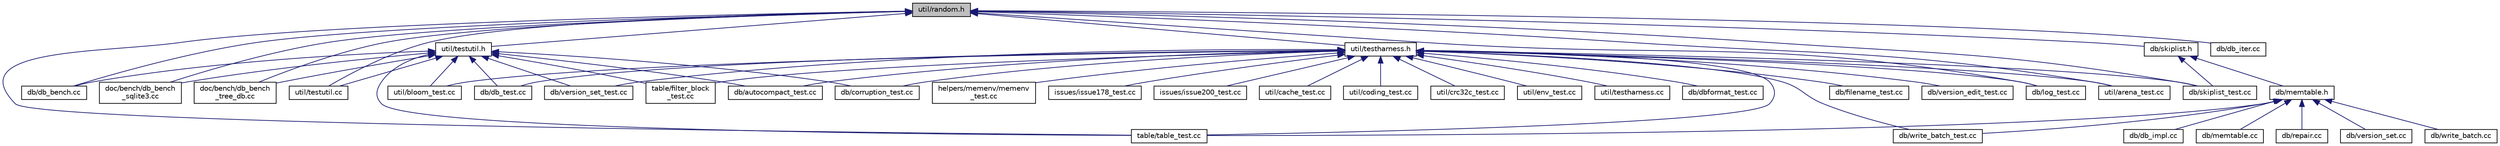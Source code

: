 digraph "util/random.h"
{
  edge [fontname="Helvetica",fontsize="10",labelfontname="Helvetica",labelfontsize="10"];
  node [fontname="Helvetica",fontsize="10",shape=record];
  Node1 [label="util/random.h",height=0.2,width=0.4,color="black", fillcolor="grey75", style="filled" fontcolor="black"];
  Node1 -> Node2 [dir="back",color="midnightblue",fontsize="10",style="solid"];
  Node2 [label="util/testharness.h",height=0.2,width=0.4,color="black", fillcolor="white", style="filled",URL="$testharness_8h.html"];
  Node2 -> Node3 [dir="back",color="midnightblue",fontsize="10",style="solid"];
  Node3 [label="db/autocompact_test.cc",height=0.2,width=0.4,color="black", fillcolor="white", style="filled",URL="$autocompact__test_8cc.html"];
  Node2 -> Node4 [dir="back",color="midnightblue",fontsize="10",style="solid"];
  Node4 [label="db/corruption_test.cc",height=0.2,width=0.4,color="black", fillcolor="white", style="filled",URL="$corruption__test_8cc.html"];
  Node2 -> Node5 [dir="back",color="midnightblue",fontsize="10",style="solid"];
  Node5 [label="db/db_test.cc",height=0.2,width=0.4,color="black", fillcolor="white", style="filled",URL="$db__test_8cc.html"];
  Node2 -> Node6 [dir="back",color="midnightblue",fontsize="10",style="solid"];
  Node6 [label="db/dbformat_test.cc",height=0.2,width=0.4,color="black", fillcolor="white", style="filled",URL="$dbformat__test_8cc.html"];
  Node2 -> Node7 [dir="back",color="midnightblue",fontsize="10",style="solid"];
  Node7 [label="db/filename_test.cc",height=0.2,width=0.4,color="black", fillcolor="white", style="filled",URL="$filename__test_8cc.html"];
  Node2 -> Node8 [dir="back",color="midnightblue",fontsize="10",style="solid"];
  Node8 [label="db/log_test.cc",height=0.2,width=0.4,color="black", fillcolor="white", style="filled",URL="$log__test_8cc.html"];
  Node2 -> Node9 [dir="back",color="midnightblue",fontsize="10",style="solid"];
  Node9 [label="db/skiplist_test.cc",height=0.2,width=0.4,color="black", fillcolor="white", style="filled",URL="$skiplist__test_8cc.html"];
  Node2 -> Node10 [dir="back",color="midnightblue",fontsize="10",style="solid"];
  Node10 [label="db/version_edit_test.cc",height=0.2,width=0.4,color="black", fillcolor="white", style="filled",URL="$version__edit__test_8cc.html"];
  Node2 -> Node11 [dir="back",color="midnightblue",fontsize="10",style="solid"];
  Node11 [label="db/version_set_test.cc",height=0.2,width=0.4,color="black", fillcolor="white", style="filled",URL="$version__set__test_8cc.html"];
  Node2 -> Node12 [dir="back",color="midnightblue",fontsize="10",style="solid"];
  Node12 [label="db/write_batch_test.cc",height=0.2,width=0.4,color="black", fillcolor="white", style="filled",URL="$write__batch__test_8cc.html"];
  Node2 -> Node13 [dir="back",color="midnightblue",fontsize="10",style="solid"];
  Node13 [label="helpers/memenv/memenv\l_test.cc",height=0.2,width=0.4,color="black", fillcolor="white", style="filled",URL="$memenv__test_8cc.html"];
  Node2 -> Node14 [dir="back",color="midnightblue",fontsize="10",style="solid"];
  Node14 [label="issues/issue178_test.cc",height=0.2,width=0.4,color="black", fillcolor="white", style="filled",URL="$issue178__test_8cc.html"];
  Node2 -> Node15 [dir="back",color="midnightblue",fontsize="10",style="solid"];
  Node15 [label="issues/issue200_test.cc",height=0.2,width=0.4,color="black", fillcolor="white", style="filled",URL="$issue200__test_8cc.html"];
  Node2 -> Node16 [dir="back",color="midnightblue",fontsize="10",style="solid"];
  Node16 [label="table/filter_block\l_test.cc",height=0.2,width=0.4,color="black", fillcolor="white", style="filled",URL="$filter__block__test_8cc.html"];
  Node2 -> Node17 [dir="back",color="midnightblue",fontsize="10",style="solid"];
  Node17 [label="table/table_test.cc",height=0.2,width=0.4,color="black", fillcolor="white", style="filled",URL="$table__test_8cc.html"];
  Node2 -> Node18 [dir="back",color="midnightblue",fontsize="10",style="solid"];
  Node18 [label="util/arena_test.cc",height=0.2,width=0.4,color="black", fillcolor="white", style="filled",URL="$arena__test_8cc.html"];
  Node2 -> Node19 [dir="back",color="midnightblue",fontsize="10",style="solid"];
  Node19 [label="util/bloom_test.cc",height=0.2,width=0.4,color="black", fillcolor="white", style="filled",URL="$bloom__test_8cc.html"];
  Node2 -> Node20 [dir="back",color="midnightblue",fontsize="10",style="solid"];
  Node20 [label="util/cache_test.cc",height=0.2,width=0.4,color="black", fillcolor="white", style="filled",URL="$cache__test_8cc.html"];
  Node2 -> Node21 [dir="back",color="midnightblue",fontsize="10",style="solid"];
  Node21 [label="util/coding_test.cc",height=0.2,width=0.4,color="black", fillcolor="white", style="filled",URL="$coding__test_8cc.html"];
  Node2 -> Node22 [dir="back",color="midnightblue",fontsize="10",style="solid"];
  Node22 [label="util/crc32c_test.cc",height=0.2,width=0.4,color="black", fillcolor="white", style="filled",URL="$crc32c__test_8cc.html"];
  Node2 -> Node23 [dir="back",color="midnightblue",fontsize="10",style="solid"];
  Node23 [label="util/env_test.cc",height=0.2,width=0.4,color="black", fillcolor="white", style="filled",URL="$env__test_8cc.html"];
  Node2 -> Node24 [dir="back",color="midnightblue",fontsize="10",style="solid"];
  Node24 [label="util/testharness.cc",height=0.2,width=0.4,color="black", fillcolor="white", style="filled",URL="$testharness_8cc.html"];
  Node1 -> Node25 [dir="back",color="midnightblue",fontsize="10",style="solid"];
  Node25 [label="util/testutil.h",height=0.2,width=0.4,color="black", fillcolor="white", style="filled",URL="$testutil_8h.html"];
  Node25 -> Node3 [dir="back",color="midnightblue",fontsize="10",style="solid"];
  Node25 -> Node4 [dir="back",color="midnightblue",fontsize="10",style="solid"];
  Node25 -> Node26 [dir="back",color="midnightblue",fontsize="10",style="solid"];
  Node26 [label="db/db_bench.cc",height=0.2,width=0.4,color="black", fillcolor="white", style="filled",URL="$db__bench_8cc.html"];
  Node25 -> Node5 [dir="back",color="midnightblue",fontsize="10",style="solid"];
  Node25 -> Node11 [dir="back",color="midnightblue",fontsize="10",style="solid"];
  Node25 -> Node27 [dir="back",color="midnightblue",fontsize="10",style="solid"];
  Node27 [label="doc/bench/db_bench\l_sqlite3.cc",height=0.2,width=0.4,color="black", fillcolor="white", style="filled",URL="$db__bench__sqlite3_8cc.html"];
  Node25 -> Node28 [dir="back",color="midnightblue",fontsize="10",style="solid"];
  Node28 [label="doc/bench/db_bench\l_tree_db.cc",height=0.2,width=0.4,color="black", fillcolor="white", style="filled",URL="$db__bench__tree__db_8cc.html"];
  Node25 -> Node16 [dir="back",color="midnightblue",fontsize="10",style="solid"];
  Node25 -> Node17 [dir="back",color="midnightblue",fontsize="10",style="solid"];
  Node25 -> Node19 [dir="back",color="midnightblue",fontsize="10",style="solid"];
  Node25 -> Node29 [dir="back",color="midnightblue",fontsize="10",style="solid"];
  Node29 [label="util/testutil.cc",height=0.2,width=0.4,color="black", fillcolor="white", style="filled",URL="$testutil_8cc.html"];
  Node1 -> Node26 [dir="back",color="midnightblue",fontsize="10",style="solid"];
  Node1 -> Node30 [dir="back",color="midnightblue",fontsize="10",style="solid"];
  Node30 [label="db/skiplist.h",height=0.2,width=0.4,color="black", fillcolor="white", style="filled",URL="$skiplist_8h.html"];
  Node30 -> Node31 [dir="back",color="midnightblue",fontsize="10",style="solid"];
  Node31 [label="db/memtable.h",height=0.2,width=0.4,color="black", fillcolor="white", style="filled",URL="$memtable_8h.html"];
  Node31 -> Node32 [dir="back",color="midnightblue",fontsize="10",style="solid"];
  Node32 [label="db/db_impl.cc",height=0.2,width=0.4,color="black", fillcolor="white", style="filled",URL="$db__impl_8cc.html"];
  Node31 -> Node33 [dir="back",color="midnightblue",fontsize="10",style="solid"];
  Node33 [label="db/memtable.cc",height=0.2,width=0.4,color="black", fillcolor="white", style="filled",URL="$memtable_8cc.html"];
  Node31 -> Node34 [dir="back",color="midnightblue",fontsize="10",style="solid"];
  Node34 [label="db/repair.cc",height=0.2,width=0.4,color="black", fillcolor="white", style="filled",URL="$repair_8cc.html"];
  Node31 -> Node35 [dir="back",color="midnightblue",fontsize="10",style="solid"];
  Node35 [label="db/version_set.cc",height=0.2,width=0.4,color="black", fillcolor="white", style="filled",URL="$version__set_8cc.html"];
  Node31 -> Node36 [dir="back",color="midnightblue",fontsize="10",style="solid"];
  Node36 [label="db/write_batch.cc",height=0.2,width=0.4,color="black", fillcolor="white", style="filled",URL="$write__batch_8cc.html"];
  Node31 -> Node12 [dir="back",color="midnightblue",fontsize="10",style="solid"];
  Node31 -> Node17 [dir="back",color="midnightblue",fontsize="10",style="solid"];
  Node30 -> Node9 [dir="back",color="midnightblue",fontsize="10",style="solid"];
  Node1 -> Node37 [dir="back",color="midnightblue",fontsize="10",style="solid"];
  Node37 [label="db/db_iter.cc",height=0.2,width=0.4,color="black", fillcolor="white", style="filled",URL="$db__iter_8cc.html"];
  Node1 -> Node8 [dir="back",color="midnightblue",fontsize="10",style="solid"];
  Node1 -> Node9 [dir="back",color="midnightblue",fontsize="10",style="solid"];
  Node1 -> Node27 [dir="back",color="midnightblue",fontsize="10",style="solid"];
  Node1 -> Node28 [dir="back",color="midnightblue",fontsize="10",style="solid"];
  Node1 -> Node17 [dir="back",color="midnightblue",fontsize="10",style="solid"];
  Node1 -> Node18 [dir="back",color="midnightblue",fontsize="10",style="solid"];
  Node1 -> Node29 [dir="back",color="midnightblue",fontsize="10",style="solid"];
}
